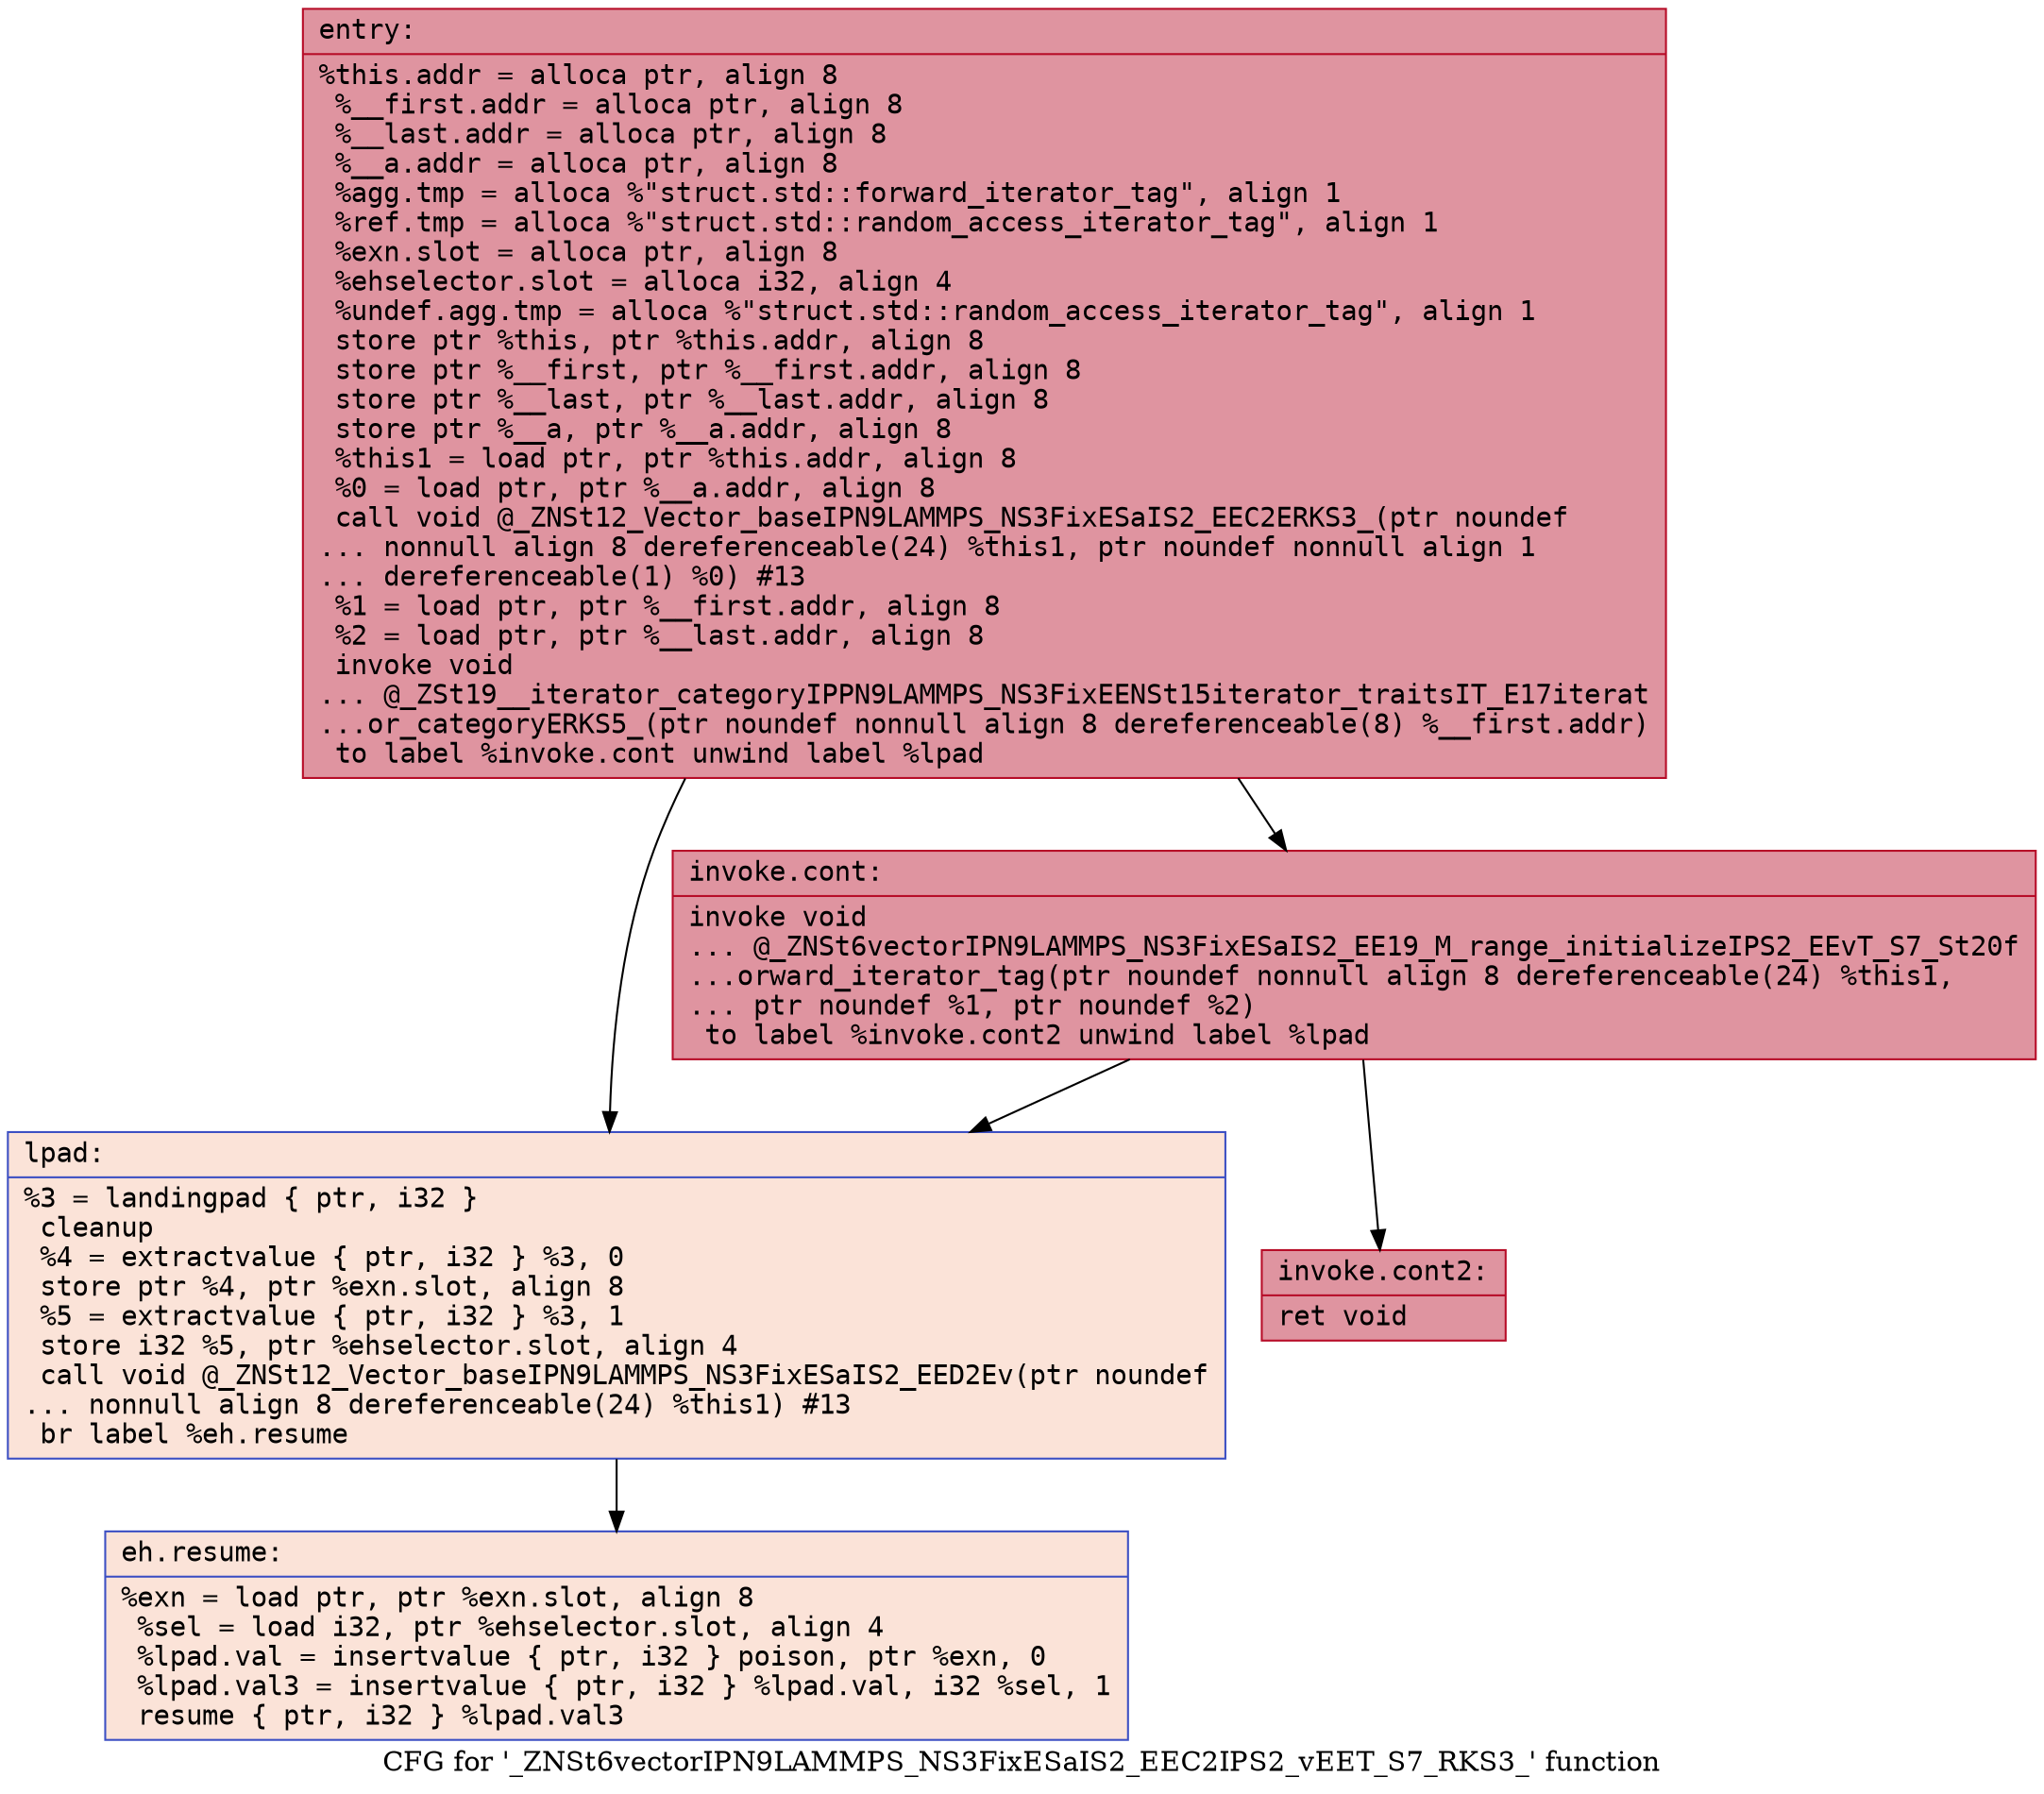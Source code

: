 digraph "CFG for '_ZNSt6vectorIPN9LAMMPS_NS3FixESaIS2_EEC2IPS2_vEET_S7_RKS3_' function" {
	label="CFG for '_ZNSt6vectorIPN9LAMMPS_NS3FixESaIS2_EEC2IPS2_vEET_S7_RKS3_' function";

	Node0x561f16364340 [shape=record,color="#b70d28ff", style=filled, fillcolor="#b70d2870" fontname="Courier",label="{entry:\l|  %this.addr = alloca ptr, align 8\l  %__first.addr = alloca ptr, align 8\l  %__last.addr = alloca ptr, align 8\l  %__a.addr = alloca ptr, align 8\l  %agg.tmp = alloca %\"struct.std::forward_iterator_tag\", align 1\l  %ref.tmp = alloca %\"struct.std::random_access_iterator_tag\", align 1\l  %exn.slot = alloca ptr, align 8\l  %ehselector.slot = alloca i32, align 4\l  %undef.agg.tmp = alloca %\"struct.std::random_access_iterator_tag\", align 1\l  store ptr %this, ptr %this.addr, align 8\l  store ptr %__first, ptr %__first.addr, align 8\l  store ptr %__last, ptr %__last.addr, align 8\l  store ptr %__a, ptr %__a.addr, align 8\l  %this1 = load ptr, ptr %this.addr, align 8\l  %0 = load ptr, ptr %__a.addr, align 8\l  call void @_ZNSt12_Vector_baseIPN9LAMMPS_NS3FixESaIS2_EEC2ERKS3_(ptr noundef\l... nonnull align 8 dereferenceable(24) %this1, ptr noundef nonnull align 1\l... dereferenceable(1) %0) #13\l  %1 = load ptr, ptr %__first.addr, align 8\l  %2 = load ptr, ptr %__last.addr, align 8\l  invoke void\l... @_ZSt19__iterator_categoryIPPN9LAMMPS_NS3FixEENSt15iterator_traitsIT_E17iterat\l...or_categoryERKS5_(ptr noundef nonnull align 8 dereferenceable(8) %__first.addr)\l          to label %invoke.cont unwind label %lpad\l}"];
	Node0x561f16364340 -> Node0x561f16365430[tooltip="entry -> invoke.cont\nProbability 100.00%" ];
	Node0x561f16364340 -> Node0x561f163654b0[tooltip="entry -> lpad\nProbability 0.00%" ];
	Node0x561f16365430 [shape=record,color="#b70d28ff", style=filled, fillcolor="#b70d2870" fontname="Courier",label="{invoke.cont:\l|  invoke void\l... @_ZNSt6vectorIPN9LAMMPS_NS3FixESaIS2_EE19_M_range_initializeIPS2_EEvT_S7_St20f\l...orward_iterator_tag(ptr noundef nonnull align 8 dereferenceable(24) %this1,\l... ptr noundef %1, ptr noundef %2)\l          to label %invoke.cont2 unwind label %lpad\l}"];
	Node0x561f16365430 -> Node0x561f16365640[tooltip="invoke.cont -> invoke.cont2\nProbability 100.00%" ];
	Node0x561f16365430 -> Node0x561f163654b0[tooltip="invoke.cont -> lpad\nProbability 0.00%" ];
	Node0x561f16365640 [shape=record,color="#b70d28ff", style=filled, fillcolor="#b70d2870" fontname="Courier",label="{invoke.cont2:\l|  ret void\l}"];
	Node0x561f163654b0 [shape=record,color="#3d50c3ff", style=filled, fillcolor="#f6bfa670" fontname="Courier",label="{lpad:\l|  %3 = landingpad \{ ptr, i32 \}\l          cleanup\l  %4 = extractvalue \{ ptr, i32 \} %3, 0\l  store ptr %4, ptr %exn.slot, align 8\l  %5 = extractvalue \{ ptr, i32 \} %3, 1\l  store i32 %5, ptr %ehselector.slot, align 4\l  call void @_ZNSt12_Vector_baseIPN9LAMMPS_NS3FixESaIS2_EED2Ev(ptr noundef\l... nonnull align 8 dereferenceable(24) %this1) #13\l  br label %eh.resume\l}"];
	Node0x561f163654b0 -> Node0x561f16365d70[tooltip="lpad -> eh.resume\nProbability 100.00%" ];
	Node0x561f16365d70 [shape=record,color="#3d50c3ff", style=filled, fillcolor="#f6bfa670" fontname="Courier",label="{eh.resume:\l|  %exn = load ptr, ptr %exn.slot, align 8\l  %sel = load i32, ptr %ehselector.slot, align 4\l  %lpad.val = insertvalue \{ ptr, i32 \} poison, ptr %exn, 0\l  %lpad.val3 = insertvalue \{ ptr, i32 \} %lpad.val, i32 %sel, 1\l  resume \{ ptr, i32 \} %lpad.val3\l}"];
}
